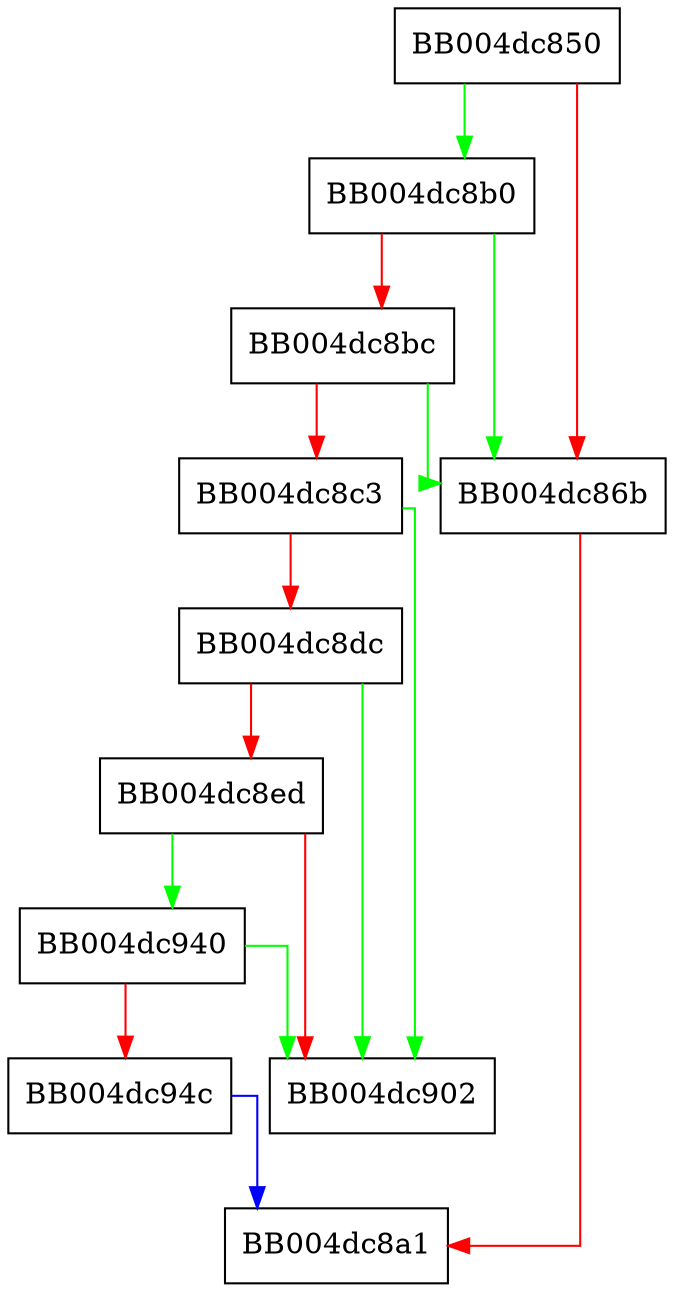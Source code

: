 digraph tls_construct_stoc_supported_versions {
  node [shape="box"];
  graph [splines=ortho];
  BB004dc850 -> BB004dc8b0 [color="green"];
  BB004dc850 -> BB004dc86b [color="red"];
  BB004dc86b -> BB004dc8a1 [color="red"];
  BB004dc8b0 -> BB004dc86b [color="green"];
  BB004dc8b0 -> BB004dc8bc [color="red"];
  BB004dc8bc -> BB004dc86b [color="green"];
  BB004dc8bc -> BB004dc8c3 [color="red"];
  BB004dc8c3 -> BB004dc902 [color="green"];
  BB004dc8c3 -> BB004dc8dc [color="red"];
  BB004dc8dc -> BB004dc902 [color="green"];
  BB004dc8dc -> BB004dc8ed [color="red"];
  BB004dc8ed -> BB004dc940 [color="green"];
  BB004dc8ed -> BB004dc902 [color="red"];
  BB004dc940 -> BB004dc902 [color="green"];
  BB004dc940 -> BB004dc94c [color="red"];
  BB004dc94c -> BB004dc8a1 [color="blue"];
}